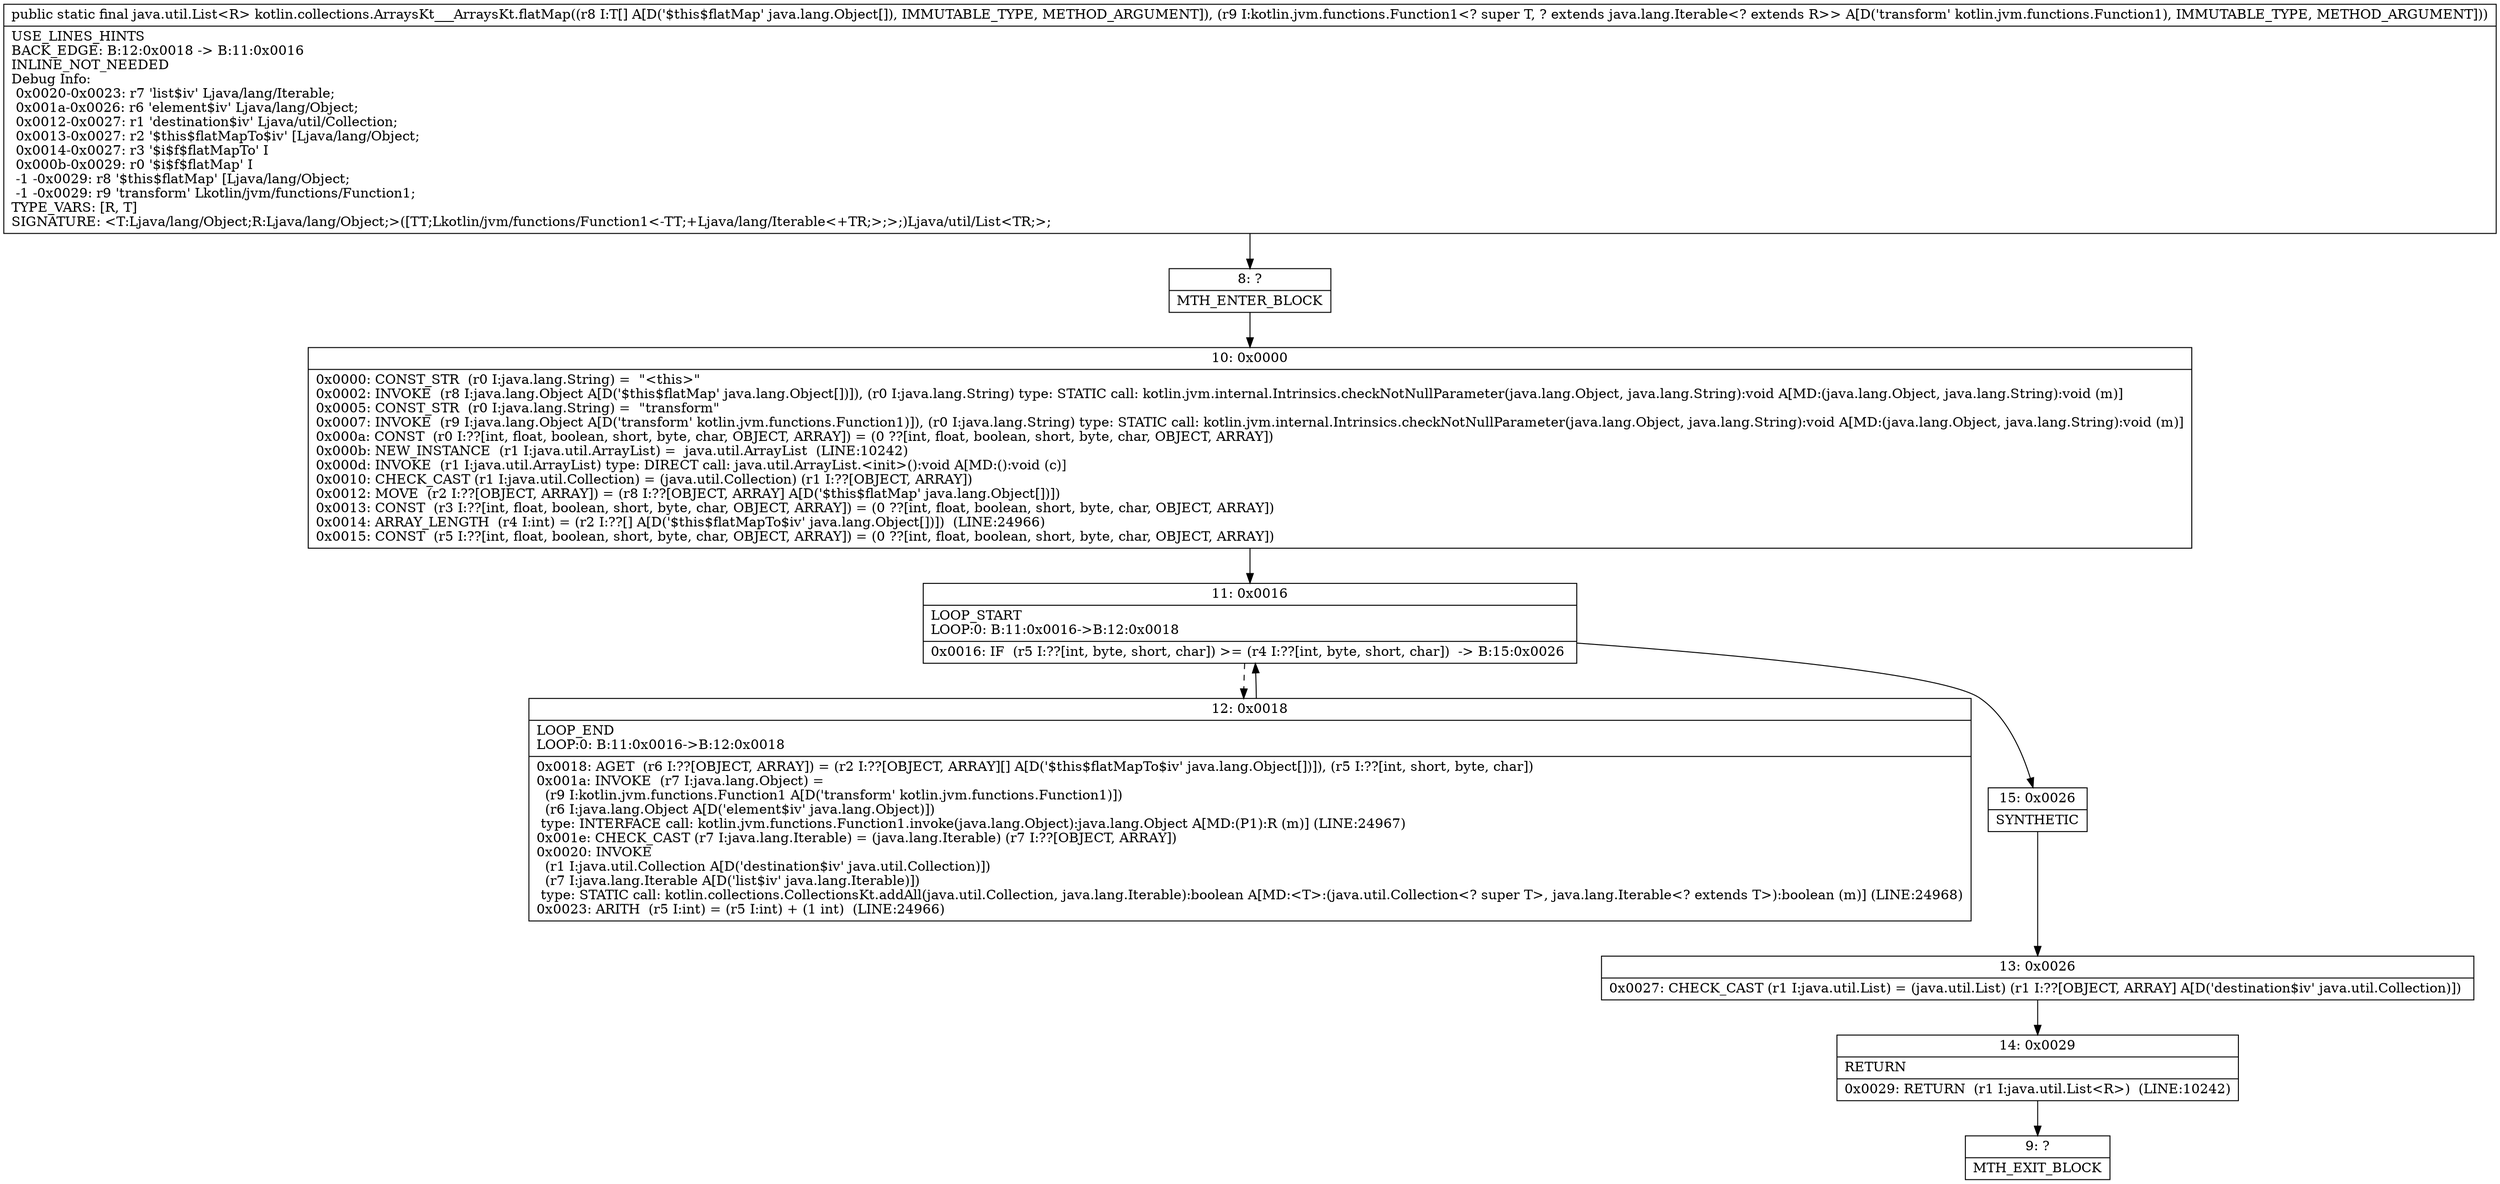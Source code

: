 digraph "CFG forkotlin.collections.ArraysKt___ArraysKt.flatMap([Ljava\/lang\/Object;Lkotlin\/jvm\/functions\/Function1;)Ljava\/util\/List;" {
Node_8 [shape=record,label="{8\:\ ?|MTH_ENTER_BLOCK\l}"];
Node_10 [shape=record,label="{10\:\ 0x0000|0x0000: CONST_STR  (r0 I:java.lang.String) =  \"\<this\>\" \l0x0002: INVOKE  (r8 I:java.lang.Object A[D('$this$flatMap' java.lang.Object[])]), (r0 I:java.lang.String) type: STATIC call: kotlin.jvm.internal.Intrinsics.checkNotNullParameter(java.lang.Object, java.lang.String):void A[MD:(java.lang.Object, java.lang.String):void (m)]\l0x0005: CONST_STR  (r0 I:java.lang.String) =  \"transform\" \l0x0007: INVOKE  (r9 I:java.lang.Object A[D('transform' kotlin.jvm.functions.Function1)]), (r0 I:java.lang.String) type: STATIC call: kotlin.jvm.internal.Intrinsics.checkNotNullParameter(java.lang.Object, java.lang.String):void A[MD:(java.lang.Object, java.lang.String):void (m)]\l0x000a: CONST  (r0 I:??[int, float, boolean, short, byte, char, OBJECT, ARRAY]) = (0 ??[int, float, boolean, short, byte, char, OBJECT, ARRAY]) \l0x000b: NEW_INSTANCE  (r1 I:java.util.ArrayList) =  java.util.ArrayList  (LINE:10242)\l0x000d: INVOKE  (r1 I:java.util.ArrayList) type: DIRECT call: java.util.ArrayList.\<init\>():void A[MD:():void (c)]\l0x0010: CHECK_CAST (r1 I:java.util.Collection) = (java.util.Collection) (r1 I:??[OBJECT, ARRAY]) \l0x0012: MOVE  (r2 I:??[OBJECT, ARRAY]) = (r8 I:??[OBJECT, ARRAY] A[D('$this$flatMap' java.lang.Object[])]) \l0x0013: CONST  (r3 I:??[int, float, boolean, short, byte, char, OBJECT, ARRAY]) = (0 ??[int, float, boolean, short, byte, char, OBJECT, ARRAY]) \l0x0014: ARRAY_LENGTH  (r4 I:int) = (r2 I:??[] A[D('$this$flatMapTo$iv' java.lang.Object[])])  (LINE:24966)\l0x0015: CONST  (r5 I:??[int, float, boolean, short, byte, char, OBJECT, ARRAY]) = (0 ??[int, float, boolean, short, byte, char, OBJECT, ARRAY]) \l}"];
Node_11 [shape=record,label="{11\:\ 0x0016|LOOP_START\lLOOP:0: B:11:0x0016\-\>B:12:0x0018\l|0x0016: IF  (r5 I:??[int, byte, short, char]) \>= (r4 I:??[int, byte, short, char])  \-\> B:15:0x0026 \l}"];
Node_12 [shape=record,label="{12\:\ 0x0018|LOOP_END\lLOOP:0: B:11:0x0016\-\>B:12:0x0018\l|0x0018: AGET  (r6 I:??[OBJECT, ARRAY]) = (r2 I:??[OBJECT, ARRAY][] A[D('$this$flatMapTo$iv' java.lang.Object[])]), (r5 I:??[int, short, byte, char]) \l0x001a: INVOKE  (r7 I:java.lang.Object) = \l  (r9 I:kotlin.jvm.functions.Function1 A[D('transform' kotlin.jvm.functions.Function1)])\l  (r6 I:java.lang.Object A[D('element$iv' java.lang.Object)])\l type: INTERFACE call: kotlin.jvm.functions.Function1.invoke(java.lang.Object):java.lang.Object A[MD:(P1):R (m)] (LINE:24967)\l0x001e: CHECK_CAST (r7 I:java.lang.Iterable) = (java.lang.Iterable) (r7 I:??[OBJECT, ARRAY]) \l0x0020: INVOKE  \l  (r1 I:java.util.Collection A[D('destination$iv' java.util.Collection)])\l  (r7 I:java.lang.Iterable A[D('list$iv' java.lang.Iterable)])\l type: STATIC call: kotlin.collections.CollectionsKt.addAll(java.util.Collection, java.lang.Iterable):boolean A[MD:\<T\>:(java.util.Collection\<? super T\>, java.lang.Iterable\<? extends T\>):boolean (m)] (LINE:24968)\l0x0023: ARITH  (r5 I:int) = (r5 I:int) + (1 int)  (LINE:24966)\l}"];
Node_15 [shape=record,label="{15\:\ 0x0026|SYNTHETIC\l}"];
Node_13 [shape=record,label="{13\:\ 0x0026|0x0027: CHECK_CAST (r1 I:java.util.List) = (java.util.List) (r1 I:??[OBJECT, ARRAY] A[D('destination$iv' java.util.Collection)]) \l}"];
Node_14 [shape=record,label="{14\:\ 0x0029|RETURN\l|0x0029: RETURN  (r1 I:java.util.List\<R\>)  (LINE:10242)\l}"];
Node_9 [shape=record,label="{9\:\ ?|MTH_EXIT_BLOCK\l}"];
MethodNode[shape=record,label="{public static final java.util.List\<R\> kotlin.collections.ArraysKt___ArraysKt.flatMap((r8 I:T[] A[D('$this$flatMap' java.lang.Object[]), IMMUTABLE_TYPE, METHOD_ARGUMENT]), (r9 I:kotlin.jvm.functions.Function1\<? super T, ? extends java.lang.Iterable\<? extends R\>\> A[D('transform' kotlin.jvm.functions.Function1), IMMUTABLE_TYPE, METHOD_ARGUMENT]))  | USE_LINES_HINTS\lBACK_EDGE: B:12:0x0018 \-\> B:11:0x0016\lINLINE_NOT_NEEDED\lDebug Info:\l  0x0020\-0x0023: r7 'list$iv' Ljava\/lang\/Iterable;\l  0x001a\-0x0026: r6 'element$iv' Ljava\/lang\/Object;\l  0x0012\-0x0027: r1 'destination$iv' Ljava\/util\/Collection;\l  0x0013\-0x0027: r2 '$this$flatMapTo$iv' [Ljava\/lang\/Object;\l  0x0014\-0x0027: r3 '$i$f$flatMapTo' I\l  0x000b\-0x0029: r0 '$i$f$flatMap' I\l  \-1 \-0x0029: r8 '$this$flatMap' [Ljava\/lang\/Object;\l  \-1 \-0x0029: r9 'transform' Lkotlin\/jvm\/functions\/Function1;\lTYPE_VARS: [R, T]\lSIGNATURE: \<T:Ljava\/lang\/Object;R:Ljava\/lang\/Object;\>([TT;Lkotlin\/jvm\/functions\/Function1\<\-TT;+Ljava\/lang\/Iterable\<+TR;\>;\>;)Ljava\/util\/List\<TR;\>;\l}"];
MethodNode -> Node_8;Node_8 -> Node_10;
Node_10 -> Node_11;
Node_11 -> Node_12[style=dashed];
Node_11 -> Node_15;
Node_12 -> Node_11;
Node_15 -> Node_13;
Node_13 -> Node_14;
Node_14 -> Node_9;
}

